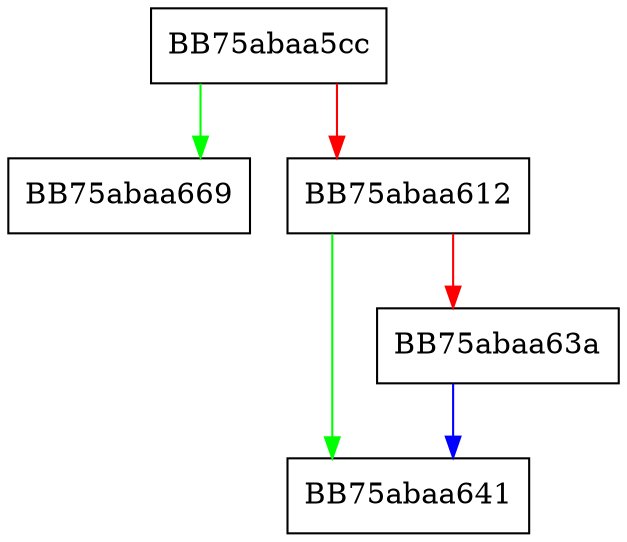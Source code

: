 digraph div {
  node [shape="box"];
  graph [splines=ortho];
  BB75abaa5cc -> BB75abaa669 [color="green"];
  BB75abaa5cc -> BB75abaa612 [color="red"];
  BB75abaa612 -> BB75abaa641 [color="green"];
  BB75abaa612 -> BB75abaa63a [color="red"];
  BB75abaa63a -> BB75abaa641 [color="blue"];
}